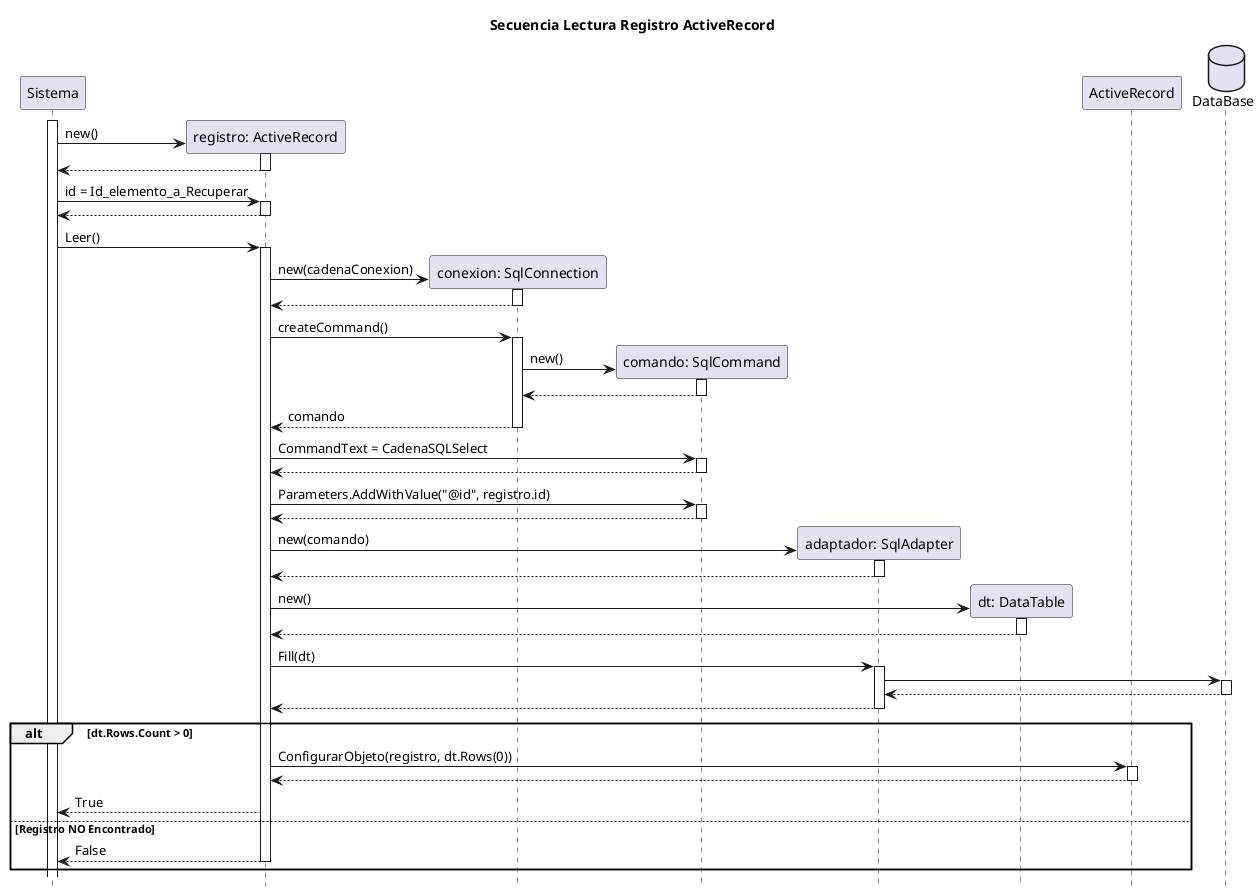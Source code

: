 @startuml Sequencia Lectura ActiveRecord
    title "Secuencia Lectura Registro ActiveRecord"
    hide footbox
    participant "Sistema" as sis 
    participant "registro: ActiveRecord" as reg
    participant "conexion: SqlConnection" as con
    participant "comando: SqlCommand" as cmd
    participant "adaptador: SqlAdapter" as adp
    participant "dt: DataTable" as dt
    participant "ActiveRecord" as class
    database "DataBase" as db
  
    activate sis
    create reg
    sis -> reg++: new()
    sis <-- reg--
    sis -> reg++: id = Id_elemento_a_Recuperar
    sis <-- reg--
    sis -> reg++: Leer()
    create con
    reg -> con++: new(cadenaConexion)
    reg <-- con--
    reg -> con++: createCommand()
    create cmd
    con -> cmd++: new()
    con <-- cmd--
    reg <-- con--: comando
    reg -> cmd++: CommandText = CadenaSQLSelect 
    reg <-- cmd--
    reg -> cmd++: Parameters.AddWithValue("@id", registro.id)
    reg <-- cmd--
    create adp
    reg -> adp++: new(comando)
    reg <-- adp--
    create dt
    reg -> dt++: new()
    reg <-- dt--
    reg -> adp++: Fill(dt)
    adp -> db++
    adp <-- db-- 
    reg <-- adp--

    alt dt.Rows.Count > 0
        reg -> class++: ConfigurarObjeto(registro, dt.Rows(0))
        reg <-- class--
        sis <-- reg: True
    else Registro NO Encontrado
        sis <-- reg--: False
    end
    
@enduml
